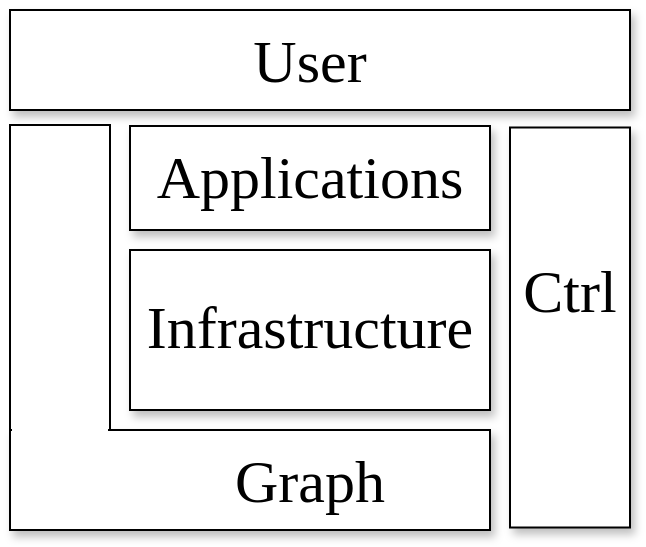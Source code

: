 <mxfile version="14.4.7" type="device"><diagram id="U99qHJvRB4YrVn89-zmf" name="Page-1"><mxGraphModel dx="752" dy="472" grid="1" gridSize="10" guides="1" tooltips="1" connect="1" arrows="1" fold="1" page="1" pageScale="1" pageWidth="850" pageHeight="1100" math="0" shadow="0"><root><mxCell id="0"/><mxCell id="1" parent="0"/><mxCell id="IqMx-KUeZJsa98F5i2rM-2" value="" style="rounded=0;whiteSpace=wrap;html=1;rotation=-90;strokeWidth=1;shadow=0;" parent="1" vertex="1"><mxGeometry x="53.75" y="133.75" width="202.5" height="50" as="geometry"/></mxCell><mxCell id="IqMx-KUeZJsa98F5i2rM-1" value="" style="rounded=0;whiteSpace=wrap;html=1;shadow=1;strokeWidth=1;" parent="1" vertex="1"><mxGeometry x="130" y="210" width="240" height="50" as="geometry"/></mxCell><mxCell id="IqMx-KUeZJsa98F5i2rM-3" value="" style="rounded=0;whiteSpace=wrap;html=1;strokeWidth=1;shadow=1;" parent="1" vertex="1"><mxGeometry x="190" y="120" width="180" height="80" as="geometry"/></mxCell><mxCell id="IqMx-KUeZJsa98F5i2rM-4" value="" style="rounded=0;whiteSpace=wrap;html=1;strokeWidth=1;shadow=1;" parent="1" vertex="1"><mxGeometry x="190" y="58" width="180" height="52" as="geometry"/></mxCell><mxCell id="IqMx-KUeZJsa98F5i2rM-6" value="" style="rounded=0;whiteSpace=wrap;html=1;rotation=-90;strokeWidth=1;shadow=1;" parent="1" vertex="1"><mxGeometry x="310" y="128.75" width="200" height="60" as="geometry"/></mxCell><mxCell id="IqMx-KUeZJsa98F5i2rM-8" value="Graph" style="text;html=1;strokeColor=none;fillColor=none;align=center;verticalAlign=middle;whiteSpace=wrap;rounded=0;fontSize=30;fontFamily=STIX;" parent="1" vertex="1"><mxGeometry x="260" y="225" width="40" height="20" as="geometry"/></mxCell><mxCell id="IqMx-KUeZJsa98F5i2rM-12" value="" style="rounded=0;whiteSpace=wrap;html=1;shadow=0;strokeColor=#FFFFFF;strokeWidth=3;fontFamily=STIX;fontSize=30;" parent="1" vertex="1"><mxGeometry x="132.5" y="190" width="45" height="60" as="geometry"/></mxCell><mxCell id="IqMx-KUeZJsa98F5i2rM-15" value="Infrastructure" style="text;html=1;strokeColor=none;fillColor=none;align=center;verticalAlign=middle;whiteSpace=wrap;rounded=0;fontSize=30;fontFamily=STIX;" parent="1" vertex="1"><mxGeometry x="260" y="148" width="40" height="20" as="geometry"/></mxCell><mxCell id="IqMx-KUeZJsa98F5i2rM-16" value="Applications" style="text;html=1;strokeColor=none;fillColor=none;align=center;verticalAlign=middle;whiteSpace=wrap;rounded=0;fontSize=30;fontFamily=STIX;" parent="1" vertex="1"><mxGeometry x="260" y="73" width="40" height="20" as="geometry"/></mxCell><mxCell id="IqMx-KUeZJsa98F5i2rM-18" value="Ctrl" style="text;html=1;strokeColor=none;fillColor=none;align=center;verticalAlign=middle;whiteSpace=wrap;rounded=0;fontSize=30;fontFamily=STIX;" parent="1" vertex="1"><mxGeometry x="390" y="130" width="40" height="20" as="geometry"/></mxCell><mxCell id="gIsh7v87StkqcRX_3uq2-6" value="" style="rounded=0;whiteSpace=wrap;html=1;shadow=1;strokeWidth=1;" vertex="1" parent="1"><mxGeometry x="130" width="310" height="50" as="geometry"/></mxCell><mxCell id="gIsh7v87StkqcRX_3uq2-7" value="User" style="text;html=1;strokeColor=none;fillColor=none;align=center;verticalAlign=middle;whiteSpace=wrap;rounded=0;fontSize=30;fontFamily=STIX;" vertex="1" parent="1"><mxGeometry x="260" y="15" width="40" height="20" as="geometry"/></mxCell></root></mxGraphModel></diagram></mxfile>